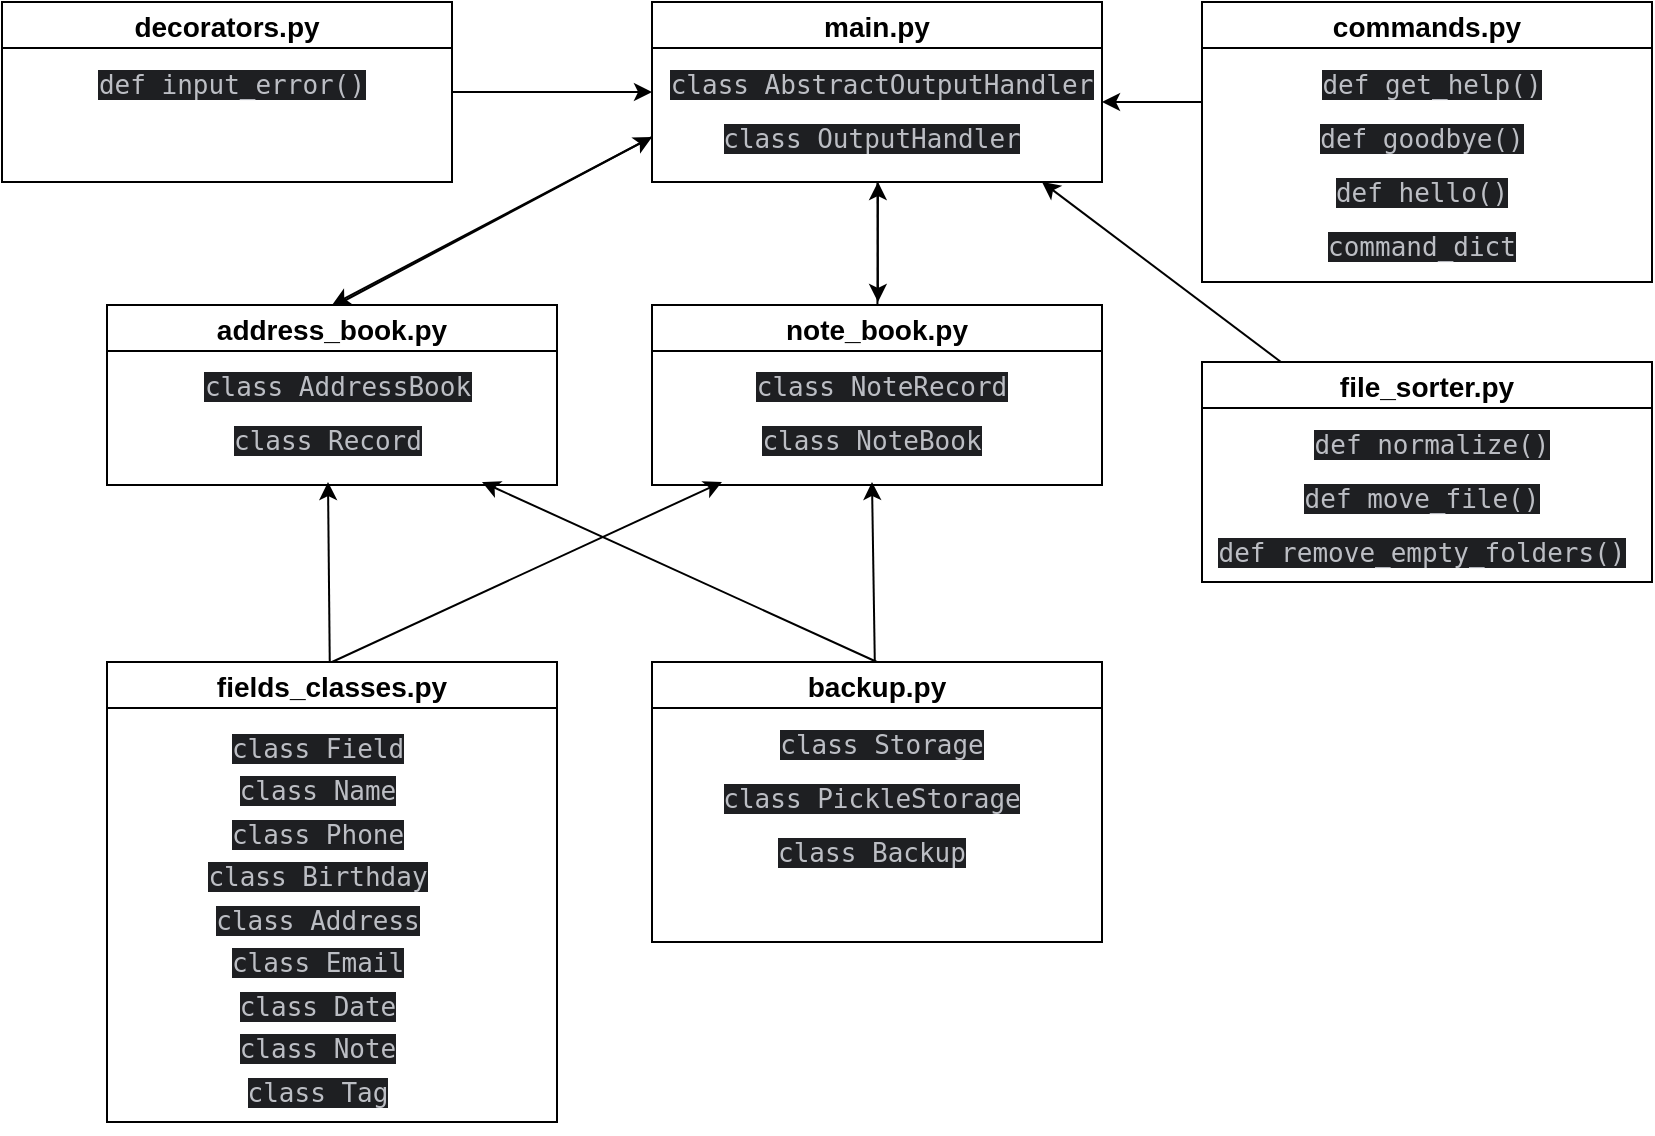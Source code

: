 <mxfile>
    <diagram id="9qc2CezpNas57NqQSyqV" name="Page-1">
        <mxGraphModel dx="729" dy="385" grid="1" gridSize="10" guides="1" tooltips="1" connect="1" arrows="1" fold="1" page="1" pageScale="1" pageWidth="850" pageHeight="1100" math="0" shadow="0">
            <root>
                <mxCell id="0"/>
                <mxCell id="1" parent="0"/>
                <mxCell id="125" value="" style="edgeStyle=none;html=1;fontSize=14;" edge="1" parent="1" source="104">
                    <mxGeometry relative="1" as="geometry">
                        <mxPoint x="438" y="160" as="targetPoint"/>
                    </mxGeometry>
                </mxCell>
                <mxCell id="126" value="" style="edgeStyle=none;html=1;fontSize=14;entryX=0.5;entryY=0;entryDx=0;entryDy=0;exitX=0;exitY=0.75;exitDx=0;exitDy=0;" edge="1" parent="1" source="104" target="120">
                    <mxGeometry relative="1" as="geometry">
                        <mxPoint x="330" y="70" as="sourcePoint"/>
                    </mxGeometry>
                </mxCell>
                <mxCell id="104" value="main.py" style="swimlane;strokeWidth=1;fontSize=14;fillColor=default;" vertex="1" parent="1">
                    <mxGeometry x="325" y="10" width="225" height="90" as="geometry"/>
                </mxCell>
                <mxCell id="8" value="&lt;div style=&quot;background-color:#1e1f22;color:#bcbec4&quot;&gt;&lt;pre style=&quot;font-family:'JetBrains Mono',monospace;font-size:9,8pt;&quot;&gt;class AbstractOutputHandler&lt;/pre&gt;&lt;/div&gt;" style="text;strokeColor=none;align=center;fillColor=none;html=1;verticalAlign=middle;whiteSpace=wrap;rounded=0;strokeWidth=1;fontSize=13;" vertex="1" parent="104">
                    <mxGeometry x="10" y="30" width="210" height="21.5" as="geometry"/>
                </mxCell>
                <mxCell id="13" value="&lt;div style=&quot;background-color:#1e1f22;color:#bcbec4&quot;&gt;&lt;pre style=&quot;font-family:'JetBrains Mono',monospace;font-size:9,8pt;&quot;&gt;class OutputHandler&lt;/pre&gt;&lt;/div&gt;" style="text;strokeColor=none;align=center;fillColor=none;html=1;verticalAlign=middle;whiteSpace=wrap;rounded=0;strokeWidth=1;fontSize=13;" vertex="1" parent="104">
                    <mxGeometry x="20" y="57" width="180" height="21.5" as="geometry"/>
                </mxCell>
                <mxCell id="124" value="" style="edgeStyle=none;html=1;fontSize=14;" edge="1" parent="1" source="106">
                    <mxGeometry relative="1" as="geometry">
                        <mxPoint x="438" y="100" as="targetPoint"/>
                    </mxGeometry>
                </mxCell>
                <mxCell id="106" value="note_book.py" style="swimlane;strokeWidth=1;fontSize=14;fillColor=default;startSize=23;" vertex="1" parent="1">
                    <mxGeometry x="325" y="161.5" width="225" height="90" as="geometry"/>
                </mxCell>
                <mxCell id="107" value="&lt;div style=&quot;background-color:#1e1f22;color:#bcbec4&quot;&gt;&lt;pre style=&quot;font-family:'JetBrains Mono',monospace;font-size:9,8pt;&quot;&gt;class NoteRecord&lt;/pre&gt;&lt;/div&gt;" style="text;strokeColor=none;align=center;fillColor=none;html=1;verticalAlign=middle;whiteSpace=wrap;rounded=0;strokeWidth=1;fontSize=13;" vertex="1" parent="106">
                    <mxGeometry x="10" y="30" width="210" height="21.5" as="geometry"/>
                </mxCell>
                <mxCell id="108" value="&lt;div style=&quot;background-color:#1e1f22;color:#bcbec4&quot;&gt;&lt;pre style=&quot;font-family:'JetBrains Mono',monospace;font-size:9,8pt;&quot;&gt;class NoteBook&lt;/pre&gt;&lt;/div&gt;" style="text;strokeColor=none;align=center;fillColor=none;html=1;verticalAlign=middle;whiteSpace=wrap;rounded=0;strokeWidth=1;fontSize=13;" vertex="1" parent="106">
                    <mxGeometry x="20" y="57" width="180" height="21.5" as="geometry"/>
                </mxCell>
                <mxCell id="134" value="" style="edgeStyle=none;html=1;fontSize=14;entryX=0;entryY=0.5;entryDx=0;entryDy=0;" edge="1" parent="1" source="110" target="104">
                    <mxGeometry relative="1" as="geometry">
                        <mxPoint x="320" y="55" as="targetPoint"/>
                    </mxGeometry>
                </mxCell>
                <mxCell id="110" value="decorators.py" style="swimlane;strokeWidth=1;fontSize=14;fillColor=default;startSize=23;" vertex="1" parent="1">
                    <mxGeometry y="10" width="225" height="90" as="geometry"/>
                </mxCell>
                <mxCell id="111" value="&lt;div style=&quot;background-color:#1e1f22;color:#bcbec4&quot;&gt;&lt;pre style=&quot;font-family:'JetBrains Mono',monospace;font-size:9,8pt;&quot;&gt;def input_error()&lt;/pre&gt;&lt;/div&gt;" style="text;strokeColor=none;align=center;fillColor=none;html=1;verticalAlign=middle;whiteSpace=wrap;rounded=0;strokeWidth=1;fontSize=13;" vertex="1" parent="110">
                    <mxGeometry x="10" y="30" width="210" height="21.5" as="geometry"/>
                </mxCell>
                <mxCell id="135" value="" style="edgeStyle=none;html=1;fontSize=14;" edge="1" parent="1">
                    <mxGeometry relative="1" as="geometry">
                        <mxPoint x="600" y="60" as="sourcePoint"/>
                        <mxPoint x="550" y="60" as="targetPoint"/>
                    </mxGeometry>
                </mxCell>
                <mxCell id="116" value="commands.py" style="swimlane;strokeWidth=1;fontSize=14;fillColor=default;startSize=23;" vertex="1" parent="1">
                    <mxGeometry x="600" y="10" width="225" height="140" as="geometry"/>
                </mxCell>
                <mxCell id="117" value="&lt;div style=&quot;background-color:#1e1f22;color:#bcbec4&quot;&gt;&lt;pre style=&quot;font-family:'JetBrains Mono',monospace;font-size:9,8pt;&quot;&gt;def get_help()&lt;/pre&gt;&lt;/div&gt;" style="text;strokeColor=none;align=center;fillColor=none;html=1;verticalAlign=middle;whiteSpace=wrap;rounded=0;strokeWidth=1;fontSize=13;" vertex="1" parent="116">
                    <mxGeometry x="10" y="30" width="210" height="21.5" as="geometry"/>
                </mxCell>
                <mxCell id="118" value="&lt;div style=&quot;background-color:#1e1f22;color:#bcbec4&quot;&gt;&lt;pre style=&quot;font-family:'JetBrains Mono',monospace;font-size:9,8pt;&quot;&gt;def goodbye()&lt;/pre&gt;&lt;/div&gt;" style="text;strokeColor=none;align=center;fillColor=none;html=1;verticalAlign=middle;whiteSpace=wrap;rounded=0;strokeWidth=1;fontSize=13;" vertex="1" parent="116">
                    <mxGeometry x="20" y="57" width="180" height="21.5" as="geometry"/>
                </mxCell>
                <mxCell id="119" value="&lt;div style=&quot;background-color:#1e1f22;color:#bcbec4&quot;&gt;&lt;pre style=&quot;font-family:'JetBrains Mono',monospace;font-size:9,8pt;&quot;&gt;def hello()&lt;/pre&gt;&lt;/div&gt;" style="text;strokeColor=none;align=center;fillColor=none;html=1;verticalAlign=middle;whiteSpace=wrap;rounded=0;strokeWidth=1;fontSize=13;" vertex="1" parent="116">
                    <mxGeometry x="20" y="84" width="180" height="21.5" as="geometry"/>
                </mxCell>
                <mxCell id="137" value="&lt;div style=&quot;background-color:#1e1f22;color:#bcbec4&quot;&gt;&lt;pre style=&quot;font-family:'JetBrains Mono',monospace;font-size:9,8pt;&quot;&gt;command_dict&lt;/pre&gt;&lt;/div&gt;" style="text;strokeColor=none;align=center;fillColor=none;html=1;verticalAlign=middle;whiteSpace=wrap;rounded=0;strokeWidth=1;fontSize=13;" vertex="1" parent="116">
                    <mxGeometry x="20" y="111" width="180" height="21.5" as="geometry"/>
                </mxCell>
                <mxCell id="127" value="" style="edgeStyle=none;html=1;fontSize=14;entryX=0;entryY=0.75;entryDx=0;entryDy=0;" edge="1" parent="1" target="104">
                    <mxGeometry relative="1" as="geometry">
                        <mxPoint x="170" y="160" as="sourcePoint"/>
                    </mxGeometry>
                </mxCell>
                <mxCell id="120" value="address_book.py" style="swimlane;strokeWidth=1;fontSize=14;fillColor=default;startSize=23;" vertex="1" parent="1">
                    <mxGeometry x="52.5" y="161.5" width="225" height="90" as="geometry"/>
                </mxCell>
                <mxCell id="121" value="&lt;div style=&quot;background-color:#1e1f22;color:#bcbec4&quot;&gt;&lt;pre style=&quot;font-family:'JetBrains Mono',monospace;font-size:9,8pt;&quot;&gt;class AddressBook&lt;/pre&gt;&lt;/div&gt;" style="text;strokeColor=none;align=center;fillColor=none;html=1;verticalAlign=middle;whiteSpace=wrap;rounded=0;strokeWidth=1;fontSize=13;" vertex="1" parent="120">
                    <mxGeometry x="10" y="30" width="210" height="21.5" as="geometry"/>
                </mxCell>
                <mxCell id="122" value="&lt;div style=&quot;background-color:#1e1f22;color:#bcbec4&quot;&gt;&lt;pre style=&quot;font-family:'JetBrains Mono',monospace;font-size:9,8pt;&quot;&gt;class Record&lt;/pre&gt;&lt;/div&gt;" style="text;strokeColor=none;align=center;fillColor=none;html=1;verticalAlign=middle;whiteSpace=wrap;rounded=0;strokeWidth=1;fontSize=13;" vertex="1" parent="120">
                    <mxGeometry x="20" y="57" width="180" height="21.5" as="geometry"/>
                </mxCell>
                <mxCell id="131" value="" style="edgeStyle=none;html=1;fontSize=14;" edge="1" parent="1" source="128">
                    <mxGeometry relative="1" as="geometry">
                        <mxPoint x="163" y="250" as="targetPoint"/>
                    </mxGeometry>
                </mxCell>
                <mxCell id="133" value="" style="edgeStyle=none;html=1;fontSize=14;exitX=0.5;exitY=0;exitDx=0;exitDy=0;" edge="1" parent="1" source="128">
                    <mxGeometry relative="1" as="geometry">
                        <mxPoint x="360" y="250" as="targetPoint"/>
                    </mxGeometry>
                </mxCell>
                <mxCell id="128" value="fields_classes.py" style="swimlane;strokeWidth=1;fontSize=14;fillColor=default;startSize=23;" vertex="1" parent="1">
                    <mxGeometry x="52.5" y="340" width="225" height="230" as="geometry"/>
                </mxCell>
                <mxCell id="36" value="&lt;div style=&quot;background-color:#1e1f22;color:#bcbec4&quot;&gt;&lt;pre style=&quot;font-family:'JetBrains Mono',monospace;font-size:9,8pt;&quot;&gt;class Field&lt;/pre&gt;&lt;/div&gt;" style="text;strokeColor=none;align=center;fillColor=none;html=1;verticalAlign=middle;whiteSpace=wrap;rounded=0;strokeWidth=1;fontSize=13;" vertex="1" parent="128">
                    <mxGeometry x="15" y="32" width="180" height="21.5" as="geometry"/>
                </mxCell>
                <mxCell id="37" value="&lt;div style=&quot;background-color:#1e1f22;color:#bcbec4&quot;&gt;&lt;pre style=&quot;font-family:'JetBrains Mono',monospace;font-size:9,8pt;&quot;&gt;class Name&lt;/pre&gt;&lt;/div&gt;" style="text;strokeColor=none;align=center;fillColor=none;html=1;verticalAlign=middle;whiteSpace=wrap;rounded=0;strokeWidth=1;fontSize=13;" vertex="1" parent="128">
                    <mxGeometry x="15" y="53.5" width="180" height="21.5" as="geometry"/>
                </mxCell>
                <mxCell id="38" value="&lt;div style=&quot;background-color:#1e1f22;color:#bcbec4&quot;&gt;&lt;pre style=&quot;font-family:'JetBrains Mono',monospace;font-size:9,8pt;&quot;&gt;class Phone&lt;/pre&gt;&lt;/div&gt;" style="text;strokeColor=none;align=center;fillColor=none;html=1;verticalAlign=middle;whiteSpace=wrap;rounded=0;strokeWidth=1;fontSize=13;" vertex="1" parent="128">
                    <mxGeometry x="15" y="75" width="180" height="21.5" as="geometry"/>
                </mxCell>
                <mxCell id="39" value="&lt;div style=&quot;background-color:#1e1f22;color:#bcbec4&quot;&gt;&lt;pre style=&quot;font-family:'JetBrains Mono',monospace;font-size:9,8pt;&quot;&gt;class Birthday&lt;/pre&gt;&lt;/div&gt;" style="text;strokeColor=none;align=center;fillColor=none;html=1;verticalAlign=middle;whiteSpace=wrap;rounded=0;strokeWidth=1;fontSize=13;" vertex="1" parent="128">
                    <mxGeometry x="15" y="96.5" width="180" height="21.5" as="geometry"/>
                </mxCell>
                <mxCell id="40" value="&lt;div style=&quot;background-color:#1e1f22;color:#bcbec4&quot;&gt;&lt;pre style=&quot;font-family:'JetBrains Mono',monospace;font-size:9,8pt;&quot;&gt;class Address&lt;/pre&gt;&lt;/div&gt;" style="text;strokeColor=none;align=center;fillColor=none;html=1;verticalAlign=middle;whiteSpace=wrap;rounded=0;strokeWidth=1;fontSize=13;" vertex="1" parent="128">
                    <mxGeometry x="15" y="118" width="180" height="21.5" as="geometry"/>
                </mxCell>
                <mxCell id="41" value="&lt;div style=&quot;background-color:#1e1f22;color:#bcbec4&quot;&gt;&lt;pre style=&quot;font-family:'JetBrains Mono',monospace;font-size:9,8pt;&quot;&gt;class Email&lt;/pre&gt;&lt;/div&gt;" style="text;strokeColor=none;align=center;fillColor=none;html=1;verticalAlign=middle;whiteSpace=wrap;rounded=0;strokeWidth=1;fontSize=13;" vertex="1" parent="128">
                    <mxGeometry x="15" y="139.5" width="180" height="21.5" as="geometry"/>
                </mxCell>
                <mxCell id="42" value="&lt;div style=&quot;background-color:#1e1f22;color:#bcbec4&quot;&gt;&lt;pre style=&quot;font-family:'JetBrains Mono',monospace;font-size:9,8pt;&quot;&gt;class Date&lt;/pre&gt;&lt;/div&gt;" style="text;strokeColor=none;align=center;fillColor=none;html=1;verticalAlign=middle;whiteSpace=wrap;rounded=0;strokeWidth=1;fontSize=13;" vertex="1" parent="128">
                    <mxGeometry x="15" y="161" width="180" height="21.5" as="geometry"/>
                </mxCell>
                <mxCell id="43" value="&lt;div style=&quot;background-color:#1e1f22;color:#bcbec4&quot;&gt;&lt;pre style=&quot;font-family:'JetBrains Mono',monospace;font-size:9,8pt;&quot;&gt;class Note&lt;/pre&gt;&lt;/div&gt;" style="text;strokeColor=none;align=center;fillColor=none;html=1;verticalAlign=middle;whiteSpace=wrap;rounded=0;strokeWidth=1;fontSize=13;" vertex="1" parent="128">
                    <mxGeometry x="15" y="182.5" width="180" height="21.5" as="geometry"/>
                </mxCell>
                <mxCell id="44" value="&lt;div style=&quot;background-color:#1e1f22;color:#bcbec4&quot;&gt;&lt;pre style=&quot;font-family:'JetBrains Mono',monospace;font-size:9,8pt;&quot;&gt;class Tag&lt;/pre&gt;&lt;/div&gt;" style="text;strokeColor=none;align=center;fillColor=none;html=1;verticalAlign=middle;whiteSpace=wrap;rounded=0;strokeWidth=1;fontSize=13;" vertex="1" parent="128">
                    <mxGeometry x="15" y="204" width="180" height="21.5" as="geometry"/>
                </mxCell>
                <mxCell id="145" value="" style="edgeStyle=none;html=1;fontSize=14;" edge="1" parent="1" source="141">
                    <mxGeometry relative="1" as="geometry">
                        <mxPoint x="435" y="250" as="targetPoint"/>
                    </mxGeometry>
                </mxCell>
                <mxCell id="146" value="" style="edgeStyle=none;html=1;fontSize=14;exitX=0.5;exitY=0;exitDx=0;exitDy=0;" edge="1" parent="1" source="141">
                    <mxGeometry relative="1" as="geometry">
                        <mxPoint x="240" y="250" as="targetPoint"/>
                    </mxGeometry>
                </mxCell>
                <mxCell id="141" value="backup.py" style="swimlane;strokeWidth=1;fontSize=14;fillColor=default;startSize=23;" vertex="1" parent="1">
                    <mxGeometry x="325" y="340" width="225" height="140" as="geometry"/>
                </mxCell>
                <mxCell id="142" value="&lt;div style=&quot;background-color:#1e1f22;color:#bcbec4&quot;&gt;&lt;pre style=&quot;font-family:'JetBrains Mono',monospace;font-size:9,8pt;&quot;&gt;class Storage&lt;/pre&gt;&lt;/div&gt;" style="text;strokeColor=none;align=center;fillColor=none;html=1;verticalAlign=middle;whiteSpace=wrap;rounded=0;strokeWidth=1;fontSize=13;" vertex="1" parent="141">
                    <mxGeometry x="10" y="30" width="210" height="21.5" as="geometry"/>
                </mxCell>
                <mxCell id="143" value="&lt;div style=&quot;background-color:#1e1f22;color:#bcbec4&quot;&gt;&lt;pre style=&quot;font-family:'JetBrains Mono',monospace;font-size:9,8pt;&quot;&gt;class PickleStorage&lt;/pre&gt;&lt;/div&gt;" style="text;strokeColor=none;align=center;fillColor=none;html=1;verticalAlign=middle;whiteSpace=wrap;rounded=0;strokeWidth=1;fontSize=13;" vertex="1" parent="141">
                    <mxGeometry x="20" y="57" width="180" height="21.5" as="geometry"/>
                </mxCell>
                <mxCell id="144" value="&lt;div style=&quot;background-color:#1e1f22;color:#bcbec4&quot;&gt;&lt;pre style=&quot;font-family:'JetBrains Mono',monospace;font-size:9,8pt;&quot;&gt;class Backup&lt;/pre&gt;&lt;/div&gt;" style="text;strokeColor=none;align=center;fillColor=none;html=1;verticalAlign=middle;whiteSpace=wrap;rounded=0;strokeWidth=1;fontSize=13;" vertex="1" parent="141">
                    <mxGeometry x="20" y="84" width="180" height="21.5" as="geometry"/>
                </mxCell>
                <mxCell id="152" value="" style="edgeStyle=none;html=1;fontSize=14;" edge="1" parent="1" source="147">
                    <mxGeometry relative="1" as="geometry">
                        <mxPoint x="520" y="100" as="targetPoint"/>
                    </mxGeometry>
                </mxCell>
                <mxCell id="147" value="file_sorter.py" style="swimlane;strokeWidth=1;fontSize=14;fillColor=default;startSize=23;" vertex="1" parent="1">
                    <mxGeometry x="600" y="190" width="225" height="110" as="geometry"/>
                </mxCell>
                <mxCell id="148" value="&lt;div style=&quot;background-color:#1e1f22;color:#bcbec4&quot;&gt;&lt;pre style=&quot;font-family:'JetBrains Mono',monospace;font-size:9,8pt;&quot;&gt;def normalize()&lt;/pre&gt;&lt;/div&gt;" style="text;strokeColor=none;align=center;fillColor=none;html=1;verticalAlign=middle;whiteSpace=wrap;rounded=0;strokeWidth=1;fontSize=13;" vertex="1" parent="147">
                    <mxGeometry x="10" y="30" width="210" height="21.5" as="geometry"/>
                </mxCell>
                <mxCell id="149" value="&lt;div style=&quot;background-color:#1e1f22;color:#bcbec4&quot;&gt;&lt;pre style=&quot;font-family:'JetBrains Mono',monospace;font-size:9,8pt;&quot;&gt;def move_file()&lt;/pre&gt;&lt;/div&gt;" style="text;strokeColor=none;align=center;fillColor=none;html=1;verticalAlign=middle;whiteSpace=wrap;rounded=0;strokeWidth=1;fontSize=13;" vertex="1" parent="147">
                    <mxGeometry x="20" y="57" width="180" height="21.5" as="geometry"/>
                </mxCell>
                <mxCell id="150" value="&lt;div style=&quot;background-color:#1e1f22;color:#bcbec4&quot;&gt;&lt;pre style=&quot;font-family:'JetBrains Mono',monospace;font-size:9,8pt;&quot;&gt;def remove_empty_folders()&lt;/pre&gt;&lt;/div&gt;" style="text;strokeColor=none;align=center;fillColor=none;html=1;verticalAlign=middle;whiteSpace=wrap;rounded=0;strokeWidth=1;fontSize=13;" vertex="1" parent="147">
                    <mxGeometry x="20" y="84" width="180" height="21.5" as="geometry"/>
                </mxCell>
            </root>
        </mxGraphModel>
    </diagram>
</mxfile>